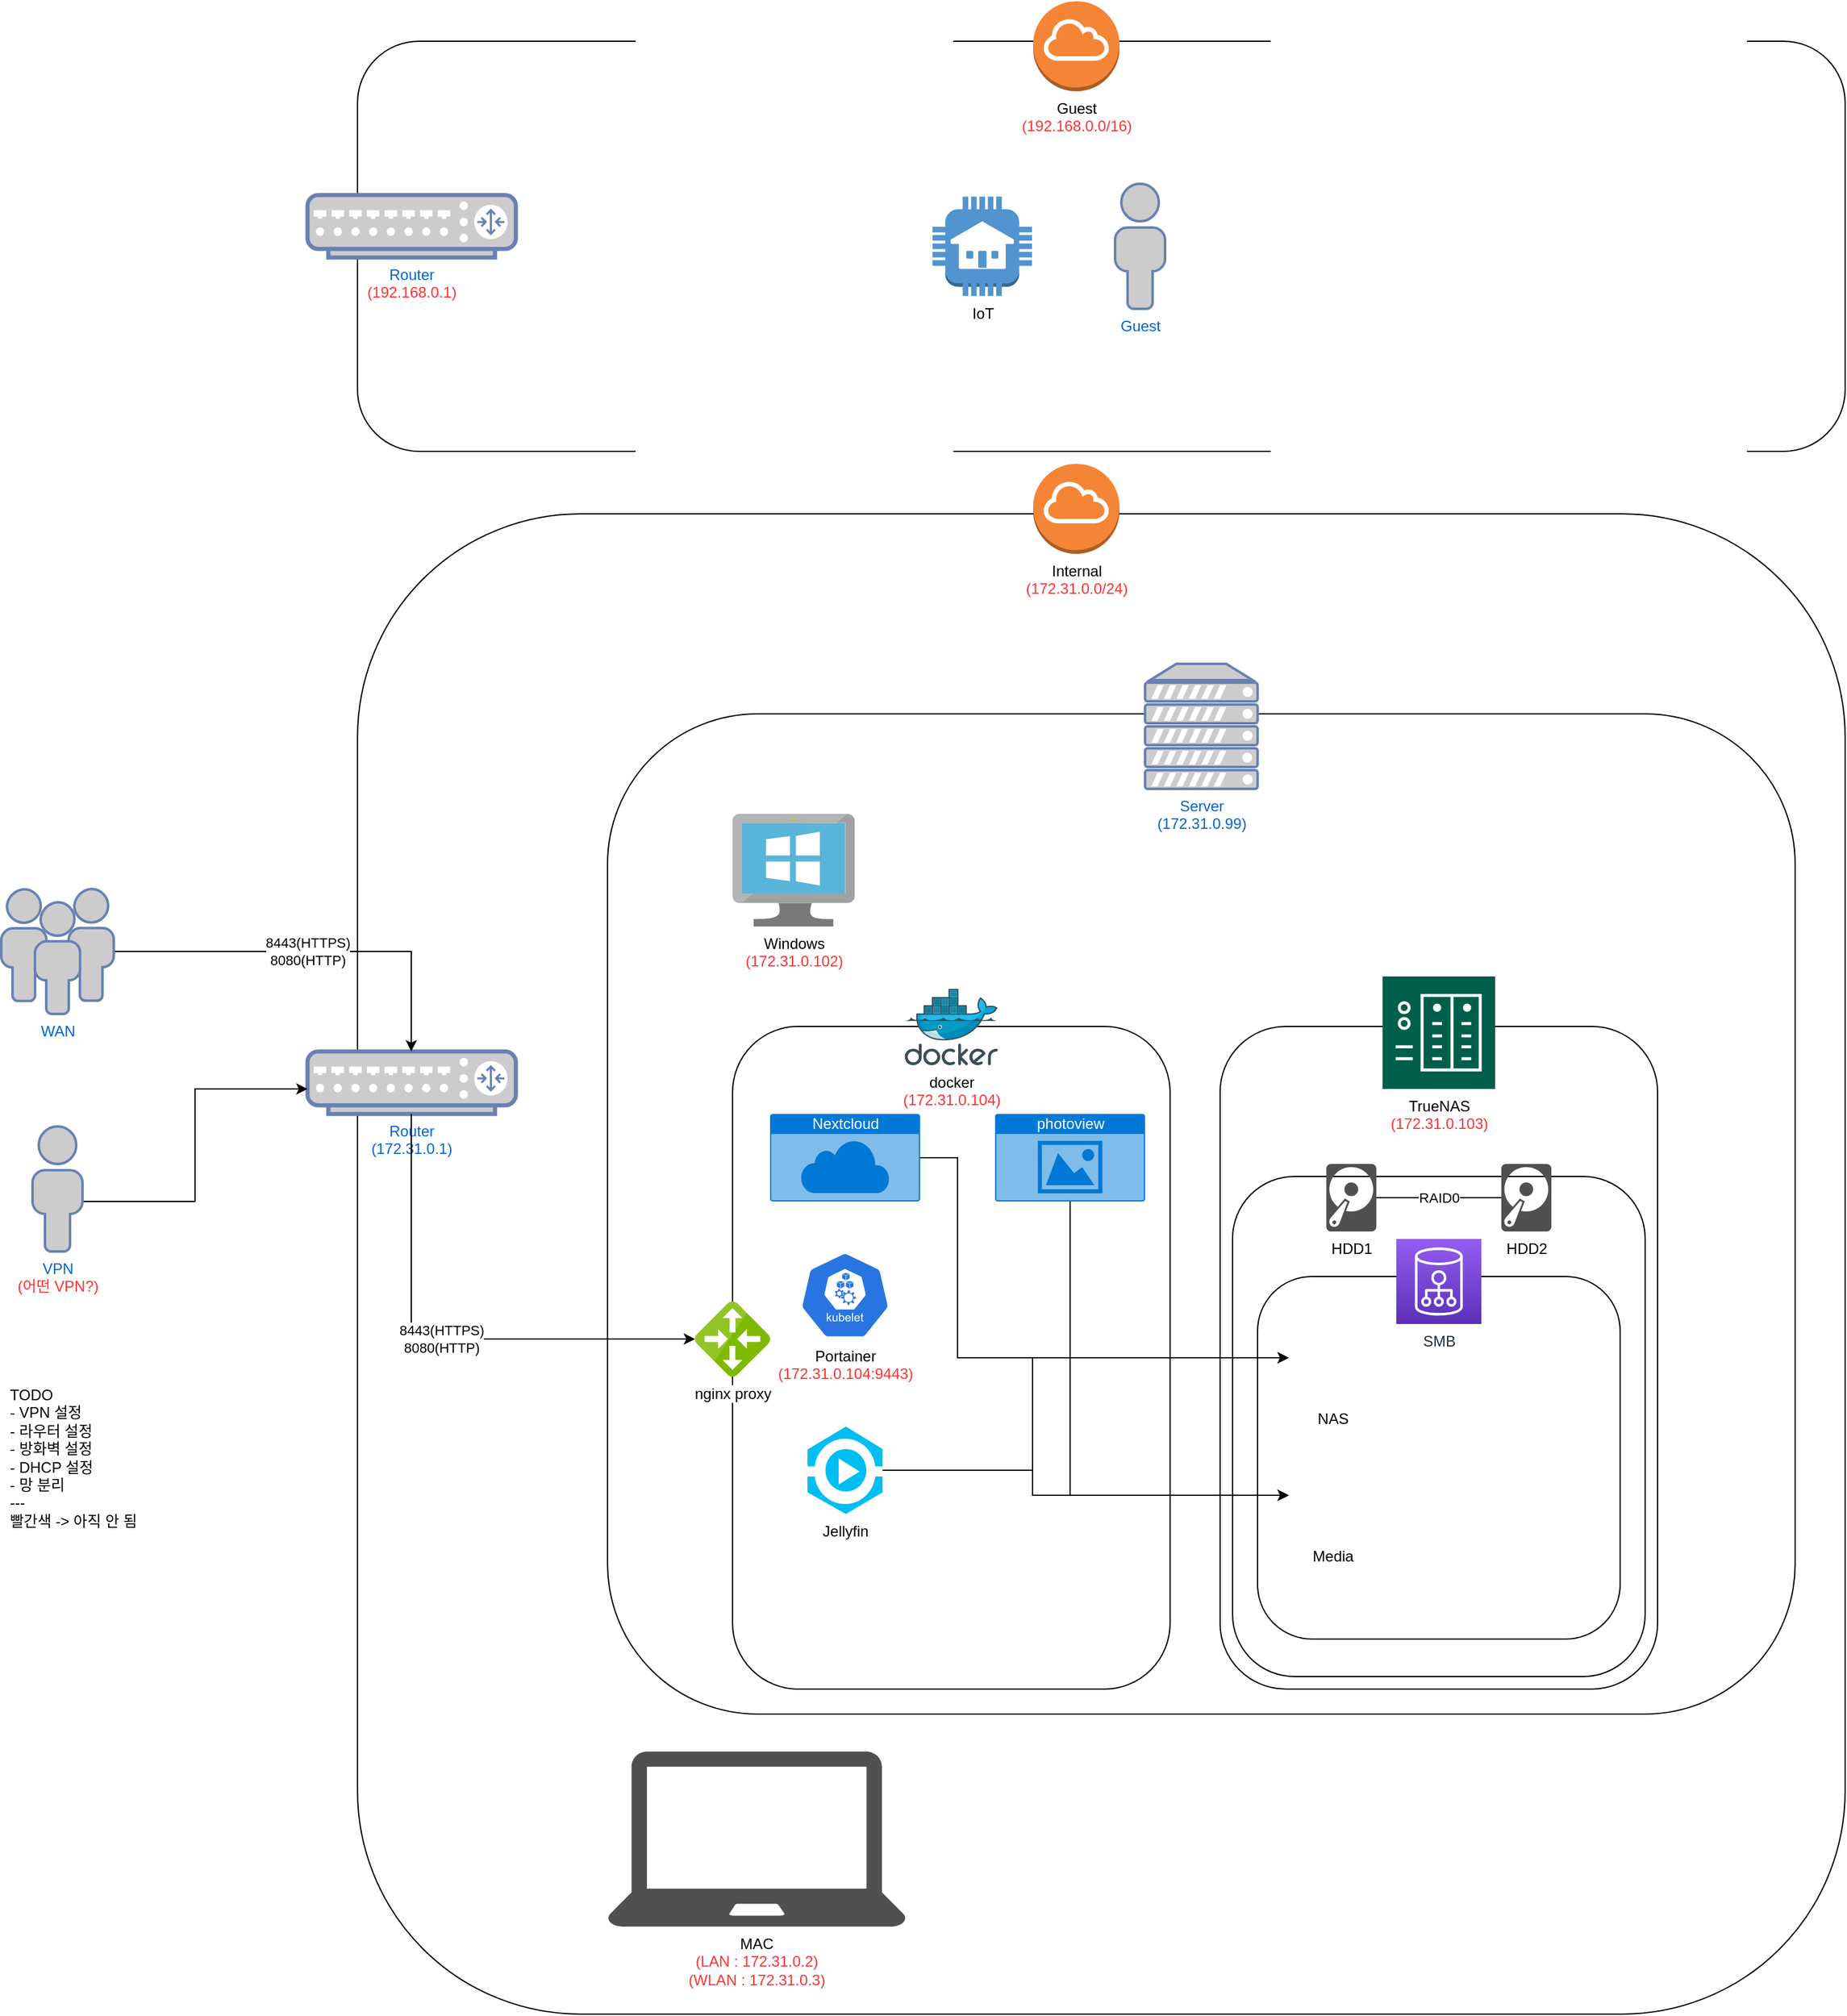 <mxfile version="20.8.8" type="github" pages="2">
  <diagram id="hAFyCi82fMLSz0JWg1Vl" name="네트워크">
    <mxGraphModel dx="2895" dy="2646" grid="1" gridSize="10" guides="1" tooltips="1" connect="1" arrows="1" fold="1" page="1" pageScale="1" pageWidth="827" pageHeight="1169" math="0" shadow="0">
      <root>
        <mxCell id="0" />
        <mxCell id="1" parent="0" />
        <mxCell id="MOVLWYC5Ug4_-rSUNYov-53" value="" style="group" parent="1" vertex="1" connectable="0">
          <mxGeometry x="240" y="-90" width="1230" height="1240" as="geometry" />
        </mxCell>
        <mxCell id="MOVLWYC5Ug4_-rSUNYov-51" value="" style="group" parent="MOVLWYC5Ug4_-rSUNYov-53" vertex="1" connectable="0">
          <mxGeometry y="40" width="1230" height="1200" as="geometry" />
        </mxCell>
        <mxCell id="MOVLWYC5Ug4_-rSUNYov-50" value="" style="rounded=1;whiteSpace=wrap;html=1;fontColor=#000000;" parent="MOVLWYC5Ug4_-rSUNYov-51" vertex="1">
          <mxGeometry x="40" width="1190" height="1200" as="geometry" />
        </mxCell>
        <mxCell id="MOVLWYC5Ug4_-rSUNYov-10" value="" style="group;fontStyle=0" parent="MOVLWYC5Ug4_-rSUNYov-51" vertex="1" connectable="0">
          <mxGeometry x="240" y="110" width="950" height="850" as="geometry" />
        </mxCell>
        <mxCell id="MOVLWYC5Ug4_-rSUNYov-9" value="" style="rounded=1;whiteSpace=wrap;html=1;fontStyle=1" parent="MOVLWYC5Ug4_-rSUNYov-10" vertex="1">
          <mxGeometry y="50" width="950" height="800" as="geometry" />
        </mxCell>
        <mxCell id="MOVLWYC5Ug4_-rSUNYov-8" value="&lt;span style=&quot;font-weight: normal;&quot;&gt;Server&lt;br&gt;(172.31.0.99)&lt;br&gt;&lt;/span&gt;" style="fontColor=#0066CC;verticalAlign=top;verticalLabelPosition=bottom;labelPosition=center;align=center;html=1;outlineConnect=0;fillColor=#CCCCCC;strokeColor=#6881B3;gradientColor=none;gradientDirection=north;strokeWidth=2;shape=mxgraph.networks.server;fontStyle=1" parent="MOVLWYC5Ug4_-rSUNYov-10" vertex="1">
          <mxGeometry x="430" y="10" width="90" height="100" as="geometry" />
        </mxCell>
        <mxCell id="MOVLWYC5Ug4_-rSUNYov-13" value="" style="group" parent="MOVLWYC5Ug4_-rSUNYov-10" vertex="1" connectable="0">
          <mxGeometry x="100.005" y="270" width="350" height="560" as="geometry" />
        </mxCell>
        <mxCell id="MOVLWYC5Ug4_-rSUNYov-16" value="" style="group" parent="MOVLWYC5Ug4_-rSUNYov-13" vertex="1" connectable="0">
          <mxGeometry x="-30.005" width="380.005" height="560" as="geometry" />
        </mxCell>
        <mxCell id="MOVLWYC5Ug4_-rSUNYov-15" value="" style="group" parent="MOVLWYC5Ug4_-rSUNYov-16" vertex="1" connectable="0">
          <mxGeometry y="30" width="380.005" height="530" as="geometry" />
        </mxCell>
        <mxCell id="MOVLWYC5Ug4_-rSUNYov-12" value="" style="rounded=1;whiteSpace=wrap;html=1;" parent="MOVLWYC5Ug4_-rSUNYov-15" vertex="1">
          <mxGeometry x="30.01" width="349.99" height="530" as="geometry" />
        </mxCell>
        <mxCell id="MOVLWYC5Ug4_-rSUNYov-19" value="Nextcloud" style="html=1;strokeColor=none;fillColor=#0079D6;labelPosition=center;verticalLabelPosition=middle;verticalAlign=top;align=center;fontSize=12;outlineConnect=0;spacingTop=-6;fontColor=#FFFFFF;sketch=0;shape=mxgraph.sitemap.cloud;" parent="MOVLWYC5Ug4_-rSUNYov-15" vertex="1">
          <mxGeometry x="60.0" y="70" width="120" height="70" as="geometry" />
        </mxCell>
        <mxCell id="MOVLWYC5Ug4_-rSUNYov-20" value="photoview" style="html=1;strokeColor=none;fillColor=#0079D6;labelPosition=center;verticalLabelPosition=middle;verticalAlign=top;align=center;fontSize=12;outlineConnect=0;spacingTop=-6;fontColor=#FFFFFF;sketch=0;shape=mxgraph.sitemap.photo;" parent="MOVLWYC5Ug4_-rSUNYov-15" vertex="1">
          <mxGeometry x="240" y="70" width="120" height="70" as="geometry" />
        </mxCell>
        <mxCell id="MOVLWYC5Ug4_-rSUNYov-21" value="Portainer&lt;br&gt;&lt;font color=&quot;#ff3333&quot;&gt;(172.31.0.104:9443)&lt;/font&gt;" style="sketch=0;html=1;dashed=0;whitespace=wrap;fillColor=#2875E2;strokeColor=#ffffff;points=[[0.005,0.63,0],[0.1,0.2,0],[0.9,0.2,0],[0.5,0,0],[0.995,0.63,0],[0.72,0.99,0],[0.5,1,0],[0.28,0.99,0]];verticalLabelPosition=bottom;align=center;verticalAlign=top;shape=mxgraph.kubernetes.icon;prIcon=kubelet" parent="MOVLWYC5Ug4_-rSUNYov-15" vertex="1">
          <mxGeometry x="80" y="180" width="80" height="70" as="geometry" />
        </mxCell>
        <mxCell id="MOVLWYC5Ug4_-rSUNYov-69" value="&lt;font color=&quot;#000000&quot;&gt;Jellyfin&lt;/font&gt;" style="verticalLabelPosition=bottom;html=1;verticalAlign=top;align=center;strokeColor=none;fillColor=#00BEF2;shape=mxgraph.azure.media_service;pointerEvents=1;labelBackgroundColor=none;fontColor=#FF3333;" parent="MOVLWYC5Ug4_-rSUNYov-15" vertex="1">
          <mxGeometry x="90" y="320" width="60" height="70" as="geometry" />
        </mxCell>
        <mxCell id="MOVLWYC5Ug4_-rSUNYov-11" value="docker&lt;br&gt;&lt;font color=&quot;#ff3333&quot;&gt;(172.31.0.104)&lt;/font&gt;" style="sketch=0;aspect=fixed;html=1;points=[];align=center;image;fontSize=12;image=img/lib/mscae/Docker.svg;" parent="MOVLWYC5Ug4_-rSUNYov-16" vertex="1">
          <mxGeometry x="167.81" width="74.39" height="61" as="geometry" />
        </mxCell>
        <mxCell id="MOVLWYC5Ug4_-rSUNYov-14" value="nginx proxy" style="sketch=0;aspect=fixed;html=1;points=[];align=center;image;fontSize=12;image=img/lib/mscae/Local_Network_Gateways.svg;" parent="MOVLWYC5Ug4_-rSUNYov-10" vertex="1">
          <mxGeometry x="70" y="520" width="60" height="60" as="geometry" />
        </mxCell>
        <mxCell id="MOVLWYC5Ug4_-rSUNYov-23" value="&lt;font color=&quot;#000000&quot;&gt;Windows&lt;/font&gt;&lt;br&gt;(172.31.0.102)" style="sketch=0;aspect=fixed;html=1;points=[];align=center;image;fontSize=12;image=img/lib/mscae/VirtualMachineWindows.svg;fontColor=#FF3333;" parent="MOVLWYC5Ug4_-rSUNYov-10" vertex="1">
          <mxGeometry x="100" y="130" width="97.83" height="90" as="geometry" />
        </mxCell>
        <mxCell id="MOVLWYC5Ug4_-rSUNYov-34" value="" style="group" parent="MOVLWYC5Ug4_-rSUNYov-10" vertex="1" connectable="0">
          <mxGeometry x="490" y="260" width="349.99" height="570" as="geometry" />
        </mxCell>
        <mxCell id="MOVLWYC5Ug4_-rSUNYov-39" value="" style="group" parent="MOVLWYC5Ug4_-rSUNYov-34" vertex="1" connectable="0">
          <mxGeometry width="349.99" height="570" as="geometry" />
        </mxCell>
        <mxCell id="MOVLWYC5Ug4_-rSUNYov-38" value="" style="group" parent="MOVLWYC5Ug4_-rSUNYov-39" vertex="1" connectable="0">
          <mxGeometry y="40" width="349.99" height="530" as="geometry" />
        </mxCell>
        <mxCell id="MOVLWYC5Ug4_-rSUNYov-33" value="" style="rounded=1;whiteSpace=wrap;html=1;fontColor=#FF3333;" parent="MOVLWYC5Ug4_-rSUNYov-38" vertex="1">
          <mxGeometry width="349.99" height="530" as="geometry" />
        </mxCell>
        <mxCell id="MOVLWYC5Ug4_-rSUNYov-41" value="" style="group" parent="MOVLWYC5Ug4_-rSUNYov-38" vertex="1" connectable="0">
          <mxGeometry x="10" y="100" width="330" height="420" as="geometry" />
        </mxCell>
        <mxCell id="MOVLWYC5Ug4_-rSUNYov-62" value="" style="group" parent="MOVLWYC5Ug4_-rSUNYov-41" vertex="1" connectable="0">
          <mxGeometry y="20" width="330" height="400" as="geometry" />
        </mxCell>
        <mxCell id="MOVLWYC5Ug4_-rSUNYov-40" value="" style="rounded=1;whiteSpace=wrap;html=1;fontColor=#000000;" parent="MOVLWYC5Ug4_-rSUNYov-62" vertex="1">
          <mxGeometry width="330" height="400" as="geometry" />
        </mxCell>
        <mxCell id="MOVLWYC5Ug4_-rSUNYov-64" value="" style="group" parent="MOVLWYC5Ug4_-rSUNYov-62" vertex="1" connectable="0">
          <mxGeometry x="20" y="50" width="290" height="320" as="geometry" />
        </mxCell>
        <mxCell id="MOVLWYC5Ug4_-rSUNYov-63" value="" style="rounded=1;whiteSpace=wrap;html=1;labelBackgroundColor=none;fontColor=#FF3333;" parent="MOVLWYC5Ug4_-rSUNYov-64" vertex="1">
          <mxGeometry y="30" width="290" height="290" as="geometry" />
        </mxCell>
        <mxCell id="MOVLWYC5Ug4_-rSUNYov-61" value="SMB" style="sketch=0;points=[[0,0,0],[0.25,0,0],[0.5,0,0],[0.75,0,0],[1,0,0],[0,1,0],[0.25,1,0],[0.5,1,0],[0.75,1,0],[1,1,0],[0,0.25,0],[0,0.5,0],[0,0.75,0],[1,0.25,0],[1,0.5,0],[1,0.75,0]];outlineConnect=0;fontColor=#232F3E;gradientColor=#945DF2;gradientDirection=north;fillColor=#5A30B5;strokeColor=#ffffff;dashed=0;verticalLabelPosition=bottom;verticalAlign=top;align=center;html=1;fontSize=12;fontStyle=0;aspect=fixed;shape=mxgraph.aws4.resourceIcon;resIcon=mxgraph.aws4.cloud_directory;labelBackgroundColor=none;" parent="MOVLWYC5Ug4_-rSUNYov-64" vertex="1">
          <mxGeometry x="111" width="68" height="68" as="geometry" />
        </mxCell>
        <mxCell id="MOVLWYC5Ug4_-rSUNYov-35" value="HDD1" style="sketch=0;pointerEvents=1;shadow=0;dashed=0;html=1;strokeColor=none;fillColor=#505050;labelPosition=center;verticalLabelPosition=bottom;verticalAlign=top;outlineConnect=0;align=center;shape=mxgraph.office.devices.hard_disk;fontColor=#000000;" parent="MOVLWYC5Ug4_-rSUNYov-41" vertex="1">
          <mxGeometry x="75.0" y="10" width="40" height="54" as="geometry" />
        </mxCell>
        <mxCell id="MOVLWYC5Ug4_-rSUNYov-36" value="HDD2" style="sketch=0;pointerEvents=1;shadow=0;dashed=0;html=1;strokeColor=none;fillColor=#505050;labelPosition=center;verticalLabelPosition=bottom;verticalAlign=top;outlineConnect=0;align=center;shape=mxgraph.office.devices.hard_disk;fontColor=#000000;" parent="MOVLWYC5Ug4_-rSUNYov-41" vertex="1">
          <mxGeometry x="215" y="10" width="40" height="54" as="geometry" />
        </mxCell>
        <mxCell id="MOVLWYC5Ug4_-rSUNYov-42" value="RAID0" style="edgeStyle=orthogonalEdgeStyle;rounded=0;orthogonalLoop=1;jettySize=auto;html=1;fontColor=#000000;endArrow=none;endFill=0;" parent="MOVLWYC5Ug4_-rSUNYov-41" source="MOVLWYC5Ug4_-rSUNYov-35" target="MOVLWYC5Ug4_-rSUNYov-36" edge="1">
          <mxGeometry relative="1" as="geometry" />
        </mxCell>
        <mxCell id="MOVLWYC5Ug4_-rSUNYov-43" value="NAS" style="shape=image;html=1;verticalAlign=top;verticalLabelPosition=bottom;labelBackgroundColor=#ffffff;imageAspect=0;aspect=fixed;image=https://cdn2.iconfinder.com/data/icons/font-awesome/1792/hdd-o-128.png;fontColor=#000000;" parent="MOVLWYC5Ug4_-rSUNYov-41" vertex="1">
          <mxGeometry x="45" y="130" width="70" height="70" as="geometry" />
        </mxCell>
        <mxCell id="MOVLWYC5Ug4_-rSUNYov-44" value="Media" style="shape=image;html=1;verticalAlign=top;verticalLabelPosition=bottom;labelBackgroundColor=#ffffff;imageAspect=0;aspect=fixed;image=https://cdn2.iconfinder.com/data/icons/font-awesome/1792/hdd-o-128.png;fontColor=#000000;" parent="MOVLWYC5Ug4_-rSUNYov-41" vertex="1">
          <mxGeometry x="45" y="240" width="70" height="70" as="geometry" />
        </mxCell>
        <mxCell id="MOVLWYC5Ug4_-rSUNYov-24" value="TrueNAS&lt;br&gt;&lt;font color=&quot;#ff3333&quot;&gt;(172.31.0.103)&lt;/font&gt;" style="sketch=0;pointerEvents=1;shadow=0;dashed=0;html=1;strokeColor=none;fillColor=#005F4B;labelPosition=center;verticalLabelPosition=bottom;verticalAlign=top;align=center;outlineConnect=0;shape=mxgraph.veeam2.nas;fontColor=#000000;" parent="MOVLWYC5Ug4_-rSUNYov-39" vertex="1">
          <mxGeometry x="130" width="90" height="90" as="geometry" />
        </mxCell>
        <mxCell id="MOVLWYC5Ug4_-rSUNYov-45" style="edgeStyle=orthogonalEdgeStyle;rounded=0;orthogonalLoop=1;jettySize=auto;html=1;entryX=0;entryY=0.5;entryDx=0;entryDy=0;fontColor=#000000;endArrow=classic;endFill=1;" parent="MOVLWYC5Ug4_-rSUNYov-10" source="MOVLWYC5Ug4_-rSUNYov-19" target="MOVLWYC5Ug4_-rSUNYov-43" edge="1">
          <mxGeometry relative="1" as="geometry">
            <Array as="points">
              <mxPoint x="280" y="405" />
              <mxPoint x="280" y="565" />
            </Array>
          </mxGeometry>
        </mxCell>
        <mxCell id="MOVLWYC5Ug4_-rSUNYov-46" style="edgeStyle=orthogonalEdgeStyle;rounded=0;orthogonalLoop=1;jettySize=auto;html=1;entryX=0;entryY=0.5;entryDx=0;entryDy=0;fontColor=#000000;endArrow=classic;endFill=1;" parent="MOVLWYC5Ug4_-rSUNYov-10" source="MOVLWYC5Ug4_-rSUNYov-20" target="MOVLWYC5Ug4_-rSUNYov-44" edge="1">
          <mxGeometry relative="1" as="geometry">
            <Array as="points">
              <mxPoint x="370" y="675" />
            </Array>
          </mxGeometry>
        </mxCell>
        <mxCell id="MOVLWYC5Ug4_-rSUNYov-70" style="edgeStyle=orthogonalEdgeStyle;rounded=0;orthogonalLoop=1;jettySize=auto;html=1;entryX=0;entryY=0.5;entryDx=0;entryDy=0;fontColor=#000000;endArrow=classic;endFill=1;exitX=1;exitY=0.5;exitDx=0;exitDy=0;exitPerimeter=0;" parent="MOVLWYC5Ug4_-rSUNYov-10" source="MOVLWYC5Ug4_-rSUNYov-69" target="MOVLWYC5Ug4_-rSUNYov-44" edge="1">
          <mxGeometry relative="1" as="geometry">
            <Array as="points">
              <mxPoint x="340" y="655" />
              <mxPoint x="340" y="675" />
            </Array>
          </mxGeometry>
        </mxCell>
        <mxCell id="9k-Ztt3sqlVFRDq7NKqk-1" style="edgeStyle=orthogonalEdgeStyle;rounded=0;orthogonalLoop=1;jettySize=auto;html=1;entryX=0;entryY=0.5;entryDx=0;entryDy=0;" parent="MOVLWYC5Ug4_-rSUNYov-10" source="MOVLWYC5Ug4_-rSUNYov-69" target="MOVLWYC5Ug4_-rSUNYov-43" edge="1">
          <mxGeometry relative="1" as="geometry">
            <Array as="points">
              <mxPoint x="340" y="655" />
              <mxPoint x="340" y="565" />
            </Array>
          </mxGeometry>
        </mxCell>
        <mxCell id="MOVLWYC5Ug4_-rSUNYov-3" value="Router&lt;br&gt;(172.31.0.1)" style="fontColor=#0066CC;verticalAlign=top;verticalLabelPosition=bottom;labelPosition=center;align=center;html=1;outlineConnect=0;fillColor=#CCCCCC;strokeColor=#6881B3;gradientColor=none;gradientDirection=north;strokeWidth=2;shape=mxgraph.networks.router;fontStyle=0" parent="MOVLWYC5Ug4_-rSUNYov-51" vertex="1">
          <mxGeometry y="430" width="166.66" height="50" as="geometry" />
        </mxCell>
        <mxCell id="MOVLWYC5Ug4_-rSUNYov-49" value="MAC&lt;br&gt;&lt;span&gt;&lt;font color=&quot;#ff3333&quot;&gt;(LAN : 172.31.0.2)&lt;br&gt;(WLAN : 172.31.0.3)&lt;/font&gt;&lt;/span&gt;" style="sketch=0;pointerEvents=1;shadow=0;dashed=0;html=1;strokeColor=none;fillColor=#505050;labelPosition=center;verticalLabelPosition=bottom;verticalAlign=top;outlineConnect=0;align=center;shape=mxgraph.office.devices.laptop;fontColor=#000000;fontStyle=0" parent="MOVLWYC5Ug4_-rSUNYov-51" vertex="1">
          <mxGeometry x="240" y="990" width="238.82" height="140" as="geometry" />
        </mxCell>
        <mxCell id="MOVLWYC5Ug4_-rSUNYov-18" value="&lt;span style=&quot;font-weight: normal;&quot;&gt;8443(HTTPS)&lt;br&gt;8080(HTTP)&lt;/span&gt;" style="edgeStyle=orthogonalEdgeStyle;rounded=0;orthogonalLoop=1;jettySize=auto;html=1;fontStyle=1;" parent="MOVLWYC5Ug4_-rSUNYov-51" target="MOVLWYC5Ug4_-rSUNYov-14" edge="1">
          <mxGeometry relative="1" as="geometry">
            <mxPoint x="83" y="480" as="sourcePoint" />
            <Array as="points">
              <mxPoint x="83" y="660" />
            </Array>
          </mxGeometry>
        </mxCell>
        <mxCell id="MOVLWYC5Ug4_-rSUNYov-52" value="Internal&lt;br&gt;&lt;font color=&quot;#ff3333&quot;&gt;(172.31.0.0/24)&lt;/font&gt;" style="outlineConnect=0;dashed=0;verticalLabelPosition=bottom;verticalAlign=top;align=center;html=1;shape=mxgraph.aws3.internet_gateway;fillColor=#F58536;gradientColor=none;labelBackgroundColor=none;fontColor=#000000;" parent="MOVLWYC5Ug4_-rSUNYov-53" vertex="1">
          <mxGeometry x="580.5" width="69" height="72" as="geometry" />
        </mxCell>
        <mxCell id="MOVLWYC5Ug4_-rSUNYov-5" value="" style="edgeStyle=orthogonalEdgeStyle;rounded=0;orthogonalLoop=1;jettySize=auto;html=1;" parent="1" source="MOVLWYC5Ug4_-rSUNYov-4" target="MOVLWYC5Ug4_-rSUNYov-3" edge="1">
          <mxGeometry x="0.018" relative="1" as="geometry">
            <Array as="points">
              <mxPoint x="150" y="500" />
              <mxPoint x="150" y="410" />
            </Array>
            <mxPoint as="offset" />
          </mxGeometry>
        </mxCell>
        <mxCell id="MOVLWYC5Ug4_-rSUNYov-4" value="VPN&lt;br&gt;&lt;font color=&quot;#ff3333&quot;&gt;(어떤 VPN?)&lt;/font&gt;" style="fontColor=#0066CC;verticalAlign=top;verticalLabelPosition=bottom;labelPosition=center;align=center;html=1;outlineConnect=0;fillColor=#CCCCCC;strokeColor=#6881B3;gradientColor=none;gradientDirection=north;strokeWidth=2;shape=mxgraph.networks.user_male;" parent="1" vertex="1">
          <mxGeometry x="20" y="440" width="40" height="100" as="geometry" />
        </mxCell>
        <mxCell id="MOVLWYC5Ug4_-rSUNYov-7" value="8443(HTTPS)&lt;br&gt;8080(HTTP)" style="edgeStyle=orthogonalEdgeStyle;rounded=0;orthogonalLoop=1;jettySize=auto;html=1;fontStyle=0" parent="1" source="MOVLWYC5Ug4_-rSUNYov-6" target="MOVLWYC5Ug4_-rSUNYov-3" edge="1">
          <mxGeometry x="-0.027" relative="1" as="geometry">
            <Array as="points">
              <mxPoint x="323" y="300" />
            </Array>
            <mxPoint as="offset" />
          </mxGeometry>
        </mxCell>
        <mxCell id="MOVLWYC5Ug4_-rSUNYov-6" value="WAN" style="fontColor=#0066CC;verticalAlign=top;verticalLabelPosition=bottom;labelPosition=center;align=center;html=1;outlineConnect=0;fillColor=#CCCCCC;strokeColor=#6881B3;gradientColor=none;gradientDirection=north;strokeWidth=2;shape=mxgraph.networks.users;" parent="1" vertex="1">
          <mxGeometry x="-5" y="250" width="90" height="100" as="geometry" />
        </mxCell>
        <mxCell id="MOVLWYC5Ug4_-rSUNYov-17" value="TODO&lt;br&gt;- VPN 설정&lt;br&gt;- 라우터 설정&lt;br&gt;- 방화벽 설정&lt;br&gt;- DHCP 설정&lt;br&gt;- 망 분리&lt;br&gt;---&lt;br&gt;빨간색 -&amp;gt; 아직 안 됨" style="text;html=1;align=left;verticalAlign=middle;resizable=0;points=[];autosize=1;strokeColor=none;fillColor=none;" parent="1" vertex="1">
          <mxGeometry y="640" width="120" height="130" as="geometry" />
        </mxCell>
        <mxCell id="MOVLWYC5Ug4_-rSUNYov-56" value="" style="group" parent="1" vertex="1" connectable="0">
          <mxGeometry x="280" y="-460" width="1190" height="360" as="geometry" />
        </mxCell>
        <mxCell id="MOVLWYC5Ug4_-rSUNYov-87" value="" style="group" parent="MOVLWYC5Ug4_-rSUNYov-56" vertex="1" connectable="0">
          <mxGeometry x="-60" y="32" width="1250" height="328" as="geometry" />
        </mxCell>
        <mxCell id="MOVLWYC5Ug4_-rSUNYov-55" value="" style="rounded=1;whiteSpace=wrap;html=1;labelBackgroundColor=none;fontColor=#FF3333;" parent="MOVLWYC5Ug4_-rSUNYov-87" vertex="1">
          <mxGeometry x="60" width="1190" height="328" as="geometry" />
        </mxCell>
        <mxCell id="MOVLWYC5Ug4_-rSUNYov-86" value="Router&lt;br&gt;&lt;font color=&quot;#ff3333&quot;&gt;(192.168.0.1)&lt;/font&gt;" style="fontColor=#0066CC;verticalAlign=top;verticalLabelPosition=bottom;labelPosition=center;align=center;html=1;outlineConnect=0;fillColor=#CCCCCC;strokeColor=#6881B3;gradientColor=none;gradientDirection=north;strokeWidth=2;shape=mxgraph.networks.router;fontStyle=0" parent="MOVLWYC5Ug4_-rSUNYov-87" vertex="1">
          <mxGeometry x="20" y="123" width="166.66" height="50" as="geometry" />
        </mxCell>
        <mxCell id="MOVLWYC5Ug4_-rSUNYov-66" value="&lt;font color=&quot;#000000&quot;&gt;IoT&lt;/font&gt;" style="outlineConnect=0;dashed=0;verticalLabelPosition=bottom;verticalAlign=top;align=center;html=1;shape=mxgraph.aws3.house;fillColor=#5294CF;gradientColor=none;labelBackgroundColor=none;fontColor=#FF3333;" parent="MOVLWYC5Ug4_-rSUNYov-87" vertex="1">
          <mxGeometry x="520" y="124.25" width="79.5" height="79.5" as="geometry" />
        </mxCell>
        <mxCell id="MOVLWYC5Ug4_-rSUNYov-67" value="Guest" style="fontColor=#0066CC;verticalAlign=top;verticalLabelPosition=bottom;labelPosition=center;align=center;html=1;outlineConnect=0;fillColor=#CCCCCC;strokeColor=#6881B3;gradientColor=none;gradientDirection=north;strokeWidth=2;shape=mxgraph.networks.user_male;labelBackgroundColor=none;" parent="MOVLWYC5Ug4_-rSUNYov-87" vertex="1">
          <mxGeometry x="666" y="114" width="40" height="100" as="geometry" />
        </mxCell>
        <mxCell id="MOVLWYC5Ug4_-rSUNYov-54" value="Guest&lt;br&gt;&lt;font color=&quot;#ff3333&quot;&gt;(192.168.0.0/16)&lt;/font&gt;" style="outlineConnect=0;dashed=0;verticalLabelPosition=bottom;verticalAlign=top;align=center;html=1;shape=mxgraph.aws3.internet_gateway;fillColor=#F58536;gradientColor=none;labelBackgroundColor=none;fontColor=#000000;" parent="MOVLWYC5Ug4_-rSUNYov-56" vertex="1">
          <mxGeometry x="540.5" width="69" height="72" as="geometry" />
        </mxCell>
      </root>
    </mxGraphModel>
  </diagram>
  <diagram id="3UX2wUHmNsh_QPmm8RZ-" name="드라이브">
    <mxGraphModel dx="1169" dy="835" grid="1" gridSize="10" guides="1" tooltips="1" connect="1" arrows="1" fold="1" page="1" pageScale="1" pageWidth="827" pageHeight="1169" math="0" shadow="0">
      <root>
        <mxCell id="0" />
        <mxCell id="1" parent="0" />
        <mxCell id="lv24fbF57Xhq_zMpUUaW-1" value="" style="group" vertex="1" connectable="0" parent="1">
          <mxGeometry x="50.005" y="20" width="350" height="560" as="geometry" />
        </mxCell>
        <mxCell id="lv24fbF57Xhq_zMpUUaW-2" value="" style="group" vertex="1" connectable="0" parent="lv24fbF57Xhq_zMpUUaW-1">
          <mxGeometry x="-30.005" width="380.005" height="560" as="geometry" />
        </mxCell>
        <mxCell id="lv24fbF57Xhq_zMpUUaW-3" value="" style="group" vertex="1" connectable="0" parent="lv24fbF57Xhq_zMpUUaW-2">
          <mxGeometry y="30" width="380.005" height="530" as="geometry" />
        </mxCell>
        <mxCell id="lv24fbF57Xhq_zMpUUaW-4" value="" style="rounded=1;whiteSpace=wrap;html=1;" vertex="1" parent="lv24fbF57Xhq_zMpUUaW-3">
          <mxGeometry x="30.01" width="349.99" height="530" as="geometry" />
        </mxCell>
        <mxCell id="lv24fbF57Xhq_zMpUUaW-5" value="Nextcloud" style="html=1;strokeColor=none;fillColor=#0079D6;labelPosition=center;verticalLabelPosition=middle;verticalAlign=top;align=center;fontSize=12;outlineConnect=0;spacingTop=-6;fontColor=#FFFFFF;sketch=0;shape=mxgraph.sitemap.cloud;" vertex="1" parent="lv24fbF57Xhq_zMpUUaW-3">
          <mxGeometry x="60.0" y="70" width="120" height="70" as="geometry" />
        </mxCell>
        <mxCell id="lv24fbF57Xhq_zMpUUaW-6" value="photoview" style="html=1;strokeColor=none;fillColor=#0079D6;labelPosition=center;verticalLabelPosition=middle;verticalAlign=top;align=center;fontSize=12;outlineConnect=0;spacingTop=-6;fontColor=#FFFFFF;sketch=0;shape=mxgraph.sitemap.photo;" vertex="1" parent="lv24fbF57Xhq_zMpUUaW-3">
          <mxGeometry x="240" y="70" width="120" height="70" as="geometry" />
        </mxCell>
        <mxCell id="lv24fbF57Xhq_zMpUUaW-8" value="&lt;font color=&quot;#000000&quot;&gt;Jellyfin&lt;/font&gt;" style="verticalLabelPosition=bottom;html=1;verticalAlign=top;align=center;strokeColor=none;fillColor=#00BEF2;shape=mxgraph.azure.media_service;pointerEvents=1;labelBackgroundColor=none;fontColor=#FF3333;" vertex="1" parent="lv24fbF57Xhq_zMpUUaW-3">
          <mxGeometry x="90" y="320" width="60" height="70" as="geometry" />
        </mxCell>
        <mxCell id="lv24fbF57Xhq_zMpUUaW-9" value="docker&lt;br&gt;&lt;font color=&quot;#ff3333&quot;&gt;(172.31.0.104)&lt;/font&gt;" style="sketch=0;aspect=fixed;html=1;points=[];align=center;image;fontSize=12;image=img/lib/mscae/Docker.svg;" vertex="1" parent="lv24fbF57Xhq_zMpUUaW-2">
          <mxGeometry x="167.81" width="74.39" height="61" as="geometry" />
        </mxCell>
        <mxCell id="nq2mtdx6JFXwXYBbJUbP-2" value="" style="group" vertex="1" connectable="0" parent="1">
          <mxGeometry x="445" y="10" width="646" height="570" as="geometry" />
        </mxCell>
        <mxCell id="lv24fbF57Xhq_zMpUUaW-14" value="T" style="group" vertex="1" connectable="0" parent="nq2mtdx6JFXwXYBbJUbP-2">
          <mxGeometry y="40" width="646" height="530" as="geometry" />
        </mxCell>
        <mxCell id="nq2mtdx6JFXwXYBbJUbP-9" value="" style="group" vertex="1" connectable="0" parent="lv24fbF57Xhq_zMpUUaW-14">
          <mxGeometry width="500" height="530" as="geometry" />
        </mxCell>
        <mxCell id="lv24fbF57Xhq_zMpUUaW-13" value="" style="rounded=1;whiteSpace=wrap;html=1;" vertex="1" parent="nq2mtdx6JFXwXYBbJUbP-9">
          <mxGeometry width="500" height="530" as="geometry" />
        </mxCell>
        <mxCell id="CKr2hNAk9OkKS_iAmeLY-3" value="RAID0" style="rounded=1;whiteSpace=wrap;html=1;verticalAlign=top;" vertex="1" parent="nq2mtdx6JFXwXYBbJUbP-9">
          <mxGeometry x="130" y="90" width="330" height="390" as="geometry" />
        </mxCell>
        <mxCell id="CKr2hNAk9OkKS_iAmeLY-4" value="" style="group" vertex="1" connectable="0" parent="nq2mtdx6JFXwXYBbJUbP-9">
          <mxGeometry x="150" y="120" width="130" height="50" as="geometry" />
        </mxCell>
        <mxCell id="CKr2hNAk9OkKS_iAmeLY-1" value="HDD_4TB" style="sketch=0;pointerEvents=1;shadow=0;dashed=0;html=1;strokeColor=none;fillColor=#505050;labelPosition=center;verticalLabelPosition=bottom;verticalAlign=top;outlineConnect=0;align=center;shape=mxgraph.office.devices.hard_disk;" vertex="1" parent="CKr2hNAk9OkKS_iAmeLY-4">
          <mxGeometry width="40" height="54" as="geometry" />
        </mxCell>
        <mxCell id="CKr2hNAk9OkKS_iAmeLY-2" value="HDD_4TB" style="sketch=0;pointerEvents=1;shadow=0;dashed=0;html=1;strokeColor=none;fillColor=#505050;labelPosition=center;verticalLabelPosition=bottom;verticalAlign=top;outlineConnect=0;align=center;shape=mxgraph.office.devices.hard_disk;" vertex="1" parent="CKr2hNAk9OkKS_iAmeLY-4">
          <mxGeometry x="90" width="40" height="54" as="geometry" />
        </mxCell>
        <mxCell id="nq2mtdx6JFXwXYBbJUbP-3" value="Backup" style="aspect=fixed;html=1;points=[];align=center;image;fontSize=12;image=img/lib/azure2/general/Folder_Blank.svg;" vertex="1" parent="nq2mtdx6JFXwXYBbJUbP-9">
          <mxGeometry x="350" y="220" width="60" height="50" as="geometry" />
        </mxCell>
        <mxCell id="nq2mtdx6JFXwXYBbJUbP-4" style="edgeStyle=orthogonalEdgeStyle;rounded=0;orthogonalLoop=1;jettySize=auto;html=1;" edge="1" parent="lv24fbF57Xhq_zMpUUaW-14" source="CKr2hNAk9OkKS_iAmeLY-9" target="nq2mtdx6JFXwXYBbJUbP-3">
          <mxGeometry relative="1" as="geometry">
            <Array as="points">
              <mxPoint x="105" y="178" />
              <mxPoint x="105" y="300" />
              <mxPoint x="379" y="300" />
            </Array>
          </mxGeometry>
        </mxCell>
        <mxCell id="CKr2hNAk9OkKS_iAmeLY-9" value="minjae" style="sketch=0;pointerEvents=1;shadow=0;dashed=0;html=1;strokeColor=none;labelPosition=center;verticalLabelPosition=bottom;verticalAlign=top;align=center;fillColor=#505050;shape=mxgraph.mscae.intune.account_portal" vertex="1" parent="lv24fbF57Xhq_zMpUUaW-14">
          <mxGeometry x="30" y="153" width="43" height="50" as="geometry" />
        </mxCell>
        <mxCell id="CKr2hNAk9OkKS_iAmeLY-10" value="media" style="sketch=0;pointerEvents=1;shadow=0;dashed=0;html=1;strokeColor=none;labelPosition=center;verticalLabelPosition=bottom;verticalAlign=top;align=center;fillColor=#505050;shape=mxgraph.mscae.intune.account_portal" vertex="1" parent="lv24fbF57Xhq_zMpUUaW-14">
          <mxGeometry x="30" y="303" width="43" height="50" as="geometry" />
        </mxCell>
        <mxCell id="nq2mtdx6JFXwXYBbJUbP-6" value="" style="group" vertex="1" connectable="0" parent="lv24fbF57Xhq_zMpUUaW-14">
          <mxGeometry x="170" y="91" width="476" height="390" as="geometry" />
        </mxCell>
        <mxCell id="CKr2hNAk9OkKS_iAmeLY-14" style="edgeStyle=orthogonalEdgeStyle;rounded=0;orthogonalLoop=1;jettySize=auto;html=1;exitX=1.024;exitY=0.548;exitDx=0;exitDy=0;exitPerimeter=0;" edge="1" parent="lv24fbF57Xhq_zMpUUaW-14" source="CKr2hNAk9OkKS_iAmeLY-10" target="CKr2hNAk9OkKS_iAmeLY-8">
          <mxGeometry relative="1" as="geometry">
            <Array as="points">
              <mxPoint x="280" y="330" />
            </Array>
          </mxGeometry>
        </mxCell>
        <mxCell id="CKr2hNAk9OkKS_iAmeLY-15" style="edgeStyle=orthogonalEdgeStyle;rounded=0;orthogonalLoop=1;jettySize=auto;html=1;exitX=1.054;exitY=0.538;exitDx=0;exitDy=0;exitPerimeter=0;" edge="1" parent="lv24fbF57Xhq_zMpUUaW-14" source="CKr2hNAk9OkKS_iAmeLY-9" target="CKr2hNAk9OkKS_iAmeLY-8">
          <mxGeometry relative="1" as="geometry">
            <mxPoint x="90" y="193" as="sourcePoint" />
            <Array as="points">
              <mxPoint x="105" y="180" />
              <mxPoint x="105" y="300" />
              <mxPoint x="280" y="300" />
            </Array>
          </mxGeometry>
        </mxCell>
        <mxCell id="CKr2hNAk9OkKS_iAmeLY-11" style="edgeStyle=orthogonalEdgeStyle;rounded=0;orthogonalLoop=1;jettySize=auto;html=1;entryX=0.528;entryY=1.071;entryDx=0;entryDy=0;entryPerimeter=0;" edge="1" parent="lv24fbF57Xhq_zMpUUaW-14" source="CKr2hNAk9OkKS_iAmeLY-9" target="CKr2hNAk9OkKS_iAmeLY-7">
          <mxGeometry relative="1" as="geometry">
            <Array as="points">
              <mxPoint x="105" y="178" />
              <mxPoint x="105" y="300" />
              <mxPoint x="192" y="300" />
            </Array>
          </mxGeometry>
        </mxCell>
        <mxCell id="CKr2hNAk9OkKS_iAmeLY-7" value="NAS" style="aspect=fixed;html=1;points=[];align=center;image;fontSize=12;image=img/lib/azure2/general/Folder_Blank.svg;" vertex="1" parent="lv24fbF57Xhq_zMpUUaW-14">
          <mxGeometry x="160" y="220" width="60" height="50" as="geometry" />
        </mxCell>
        <mxCell id="CKr2hNAk9OkKS_iAmeLY-8" value="Photo" style="aspect=fixed;html=1;points=[];align=center;image;fontSize=12;image=img/lib/azure2/general/Folder_Blank.svg;" vertex="1" parent="lv24fbF57Xhq_zMpUUaW-14">
          <mxGeometry x="250" y="220" width="60" height="50" as="geometry" />
        </mxCell>
        <mxCell id="nq2mtdx6JFXwXYBbJUbP-1" value="TrueNAS&lt;br&gt;&lt;font color=&quot;#ff3333&quot;&gt;(172.31.0.103)&lt;/font&gt;" style="sketch=0;pointerEvents=1;shadow=0;dashed=0;html=1;strokeColor=none;fillColor=#005F4B;labelPosition=center;verticalLabelPosition=bottom;verticalAlign=top;align=center;outlineConnect=0;shape=mxgraph.veeam2.nas;fontColor=#000000;" vertex="1" parent="nq2mtdx6JFXwXYBbJUbP-2">
          <mxGeometry x="205" width="90" height="90" as="geometry" />
        </mxCell>
        <mxCell id="lv24fbF57Xhq_zMpUUaW-10" style="edgeStyle=orthogonalEdgeStyle;rounded=0;orthogonalLoop=1;jettySize=auto;html=1;" edge="1" parent="1" source="lv24fbF57Xhq_zMpUUaW-8" target="CKr2hNAk9OkKS_iAmeLY-10">
          <mxGeometry relative="1" as="geometry">
            <mxPoint x="450" y="378" as="targetPoint" />
          </mxGeometry>
        </mxCell>
        <mxCell id="lv24fbF57Xhq_zMpUUaW-11" style="edgeStyle=orthogonalEdgeStyle;rounded=0;orthogonalLoop=1;jettySize=auto;html=1;entryX=-0.003;entryY=0.495;entryDx=0;entryDy=0;entryPerimeter=0;" edge="1" parent="1" source="lv24fbF57Xhq_zMpUUaW-6" target="CKr2hNAk9OkKS_iAmeLY-10">
          <mxGeometry relative="1" as="geometry" />
        </mxCell>
        <mxCell id="lv24fbF57Xhq_zMpUUaW-12" style="edgeStyle=orthogonalEdgeStyle;rounded=0;orthogonalLoop=1;jettySize=auto;html=1;entryX=0.06;entryY=0.65;entryDx=0;entryDy=0;entryPerimeter=0;" edge="1" parent="1" source="lv24fbF57Xhq_zMpUUaW-5" target="CKr2hNAk9OkKS_iAmeLY-9">
          <mxGeometry relative="1" as="geometry">
            <Array as="points">
              <mxPoint x="140" y="236" />
            </Array>
          </mxGeometry>
        </mxCell>
      </root>
    </mxGraphModel>
  </diagram>
</mxfile>
